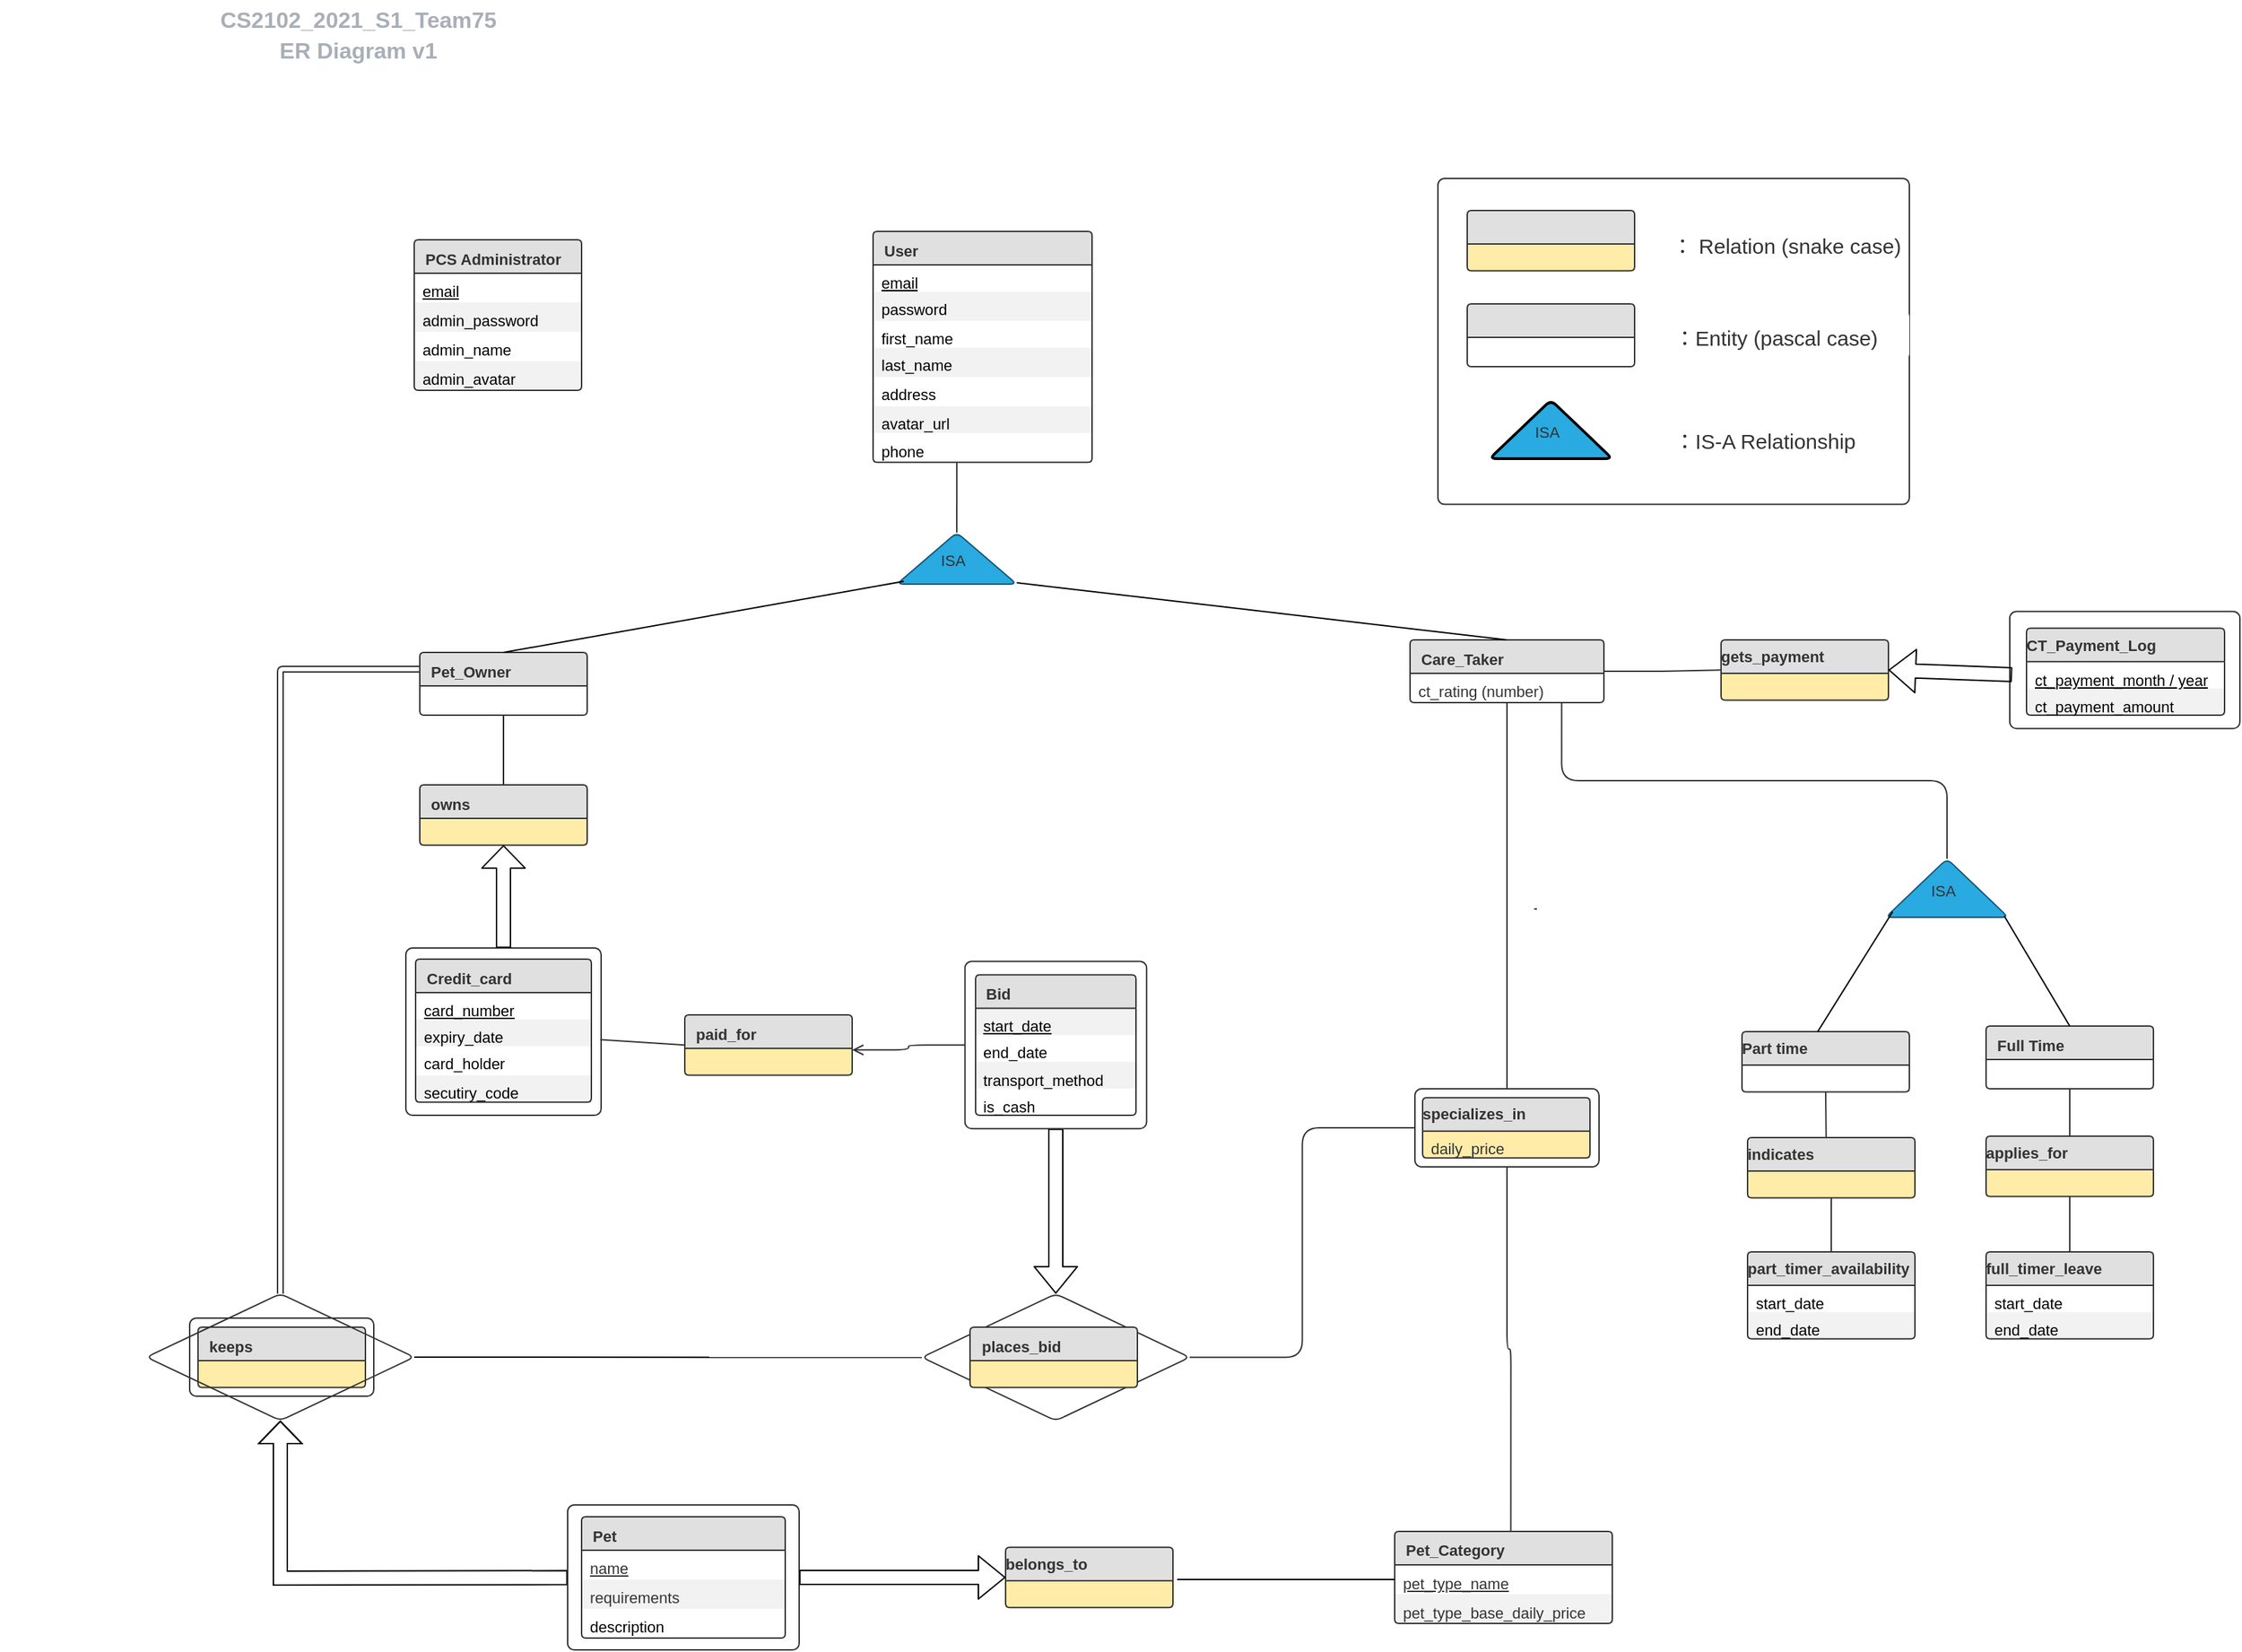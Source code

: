 <mxfile version="13.8.8" type="github">
  <diagram id="R2lEEEUBdFMjLlhIrx00" name="Page-1">
    <mxGraphModel dx="1185" dy="635" grid="1" gridSize="10" guides="1" tooltips="1" connect="1" arrows="1" fold="1" page="1" pageScale="1" pageWidth="850" pageHeight="1100" math="0" shadow="0" extFonts="Permanent Marker^https://fonts.googleapis.com/css?family=Permanent+Marker">
      <root>
        <mxCell id="0" />
        <mxCell id="1" parent="0" />
        <UserObject label="： Relation (snake case)" lucidchartObjectId="J92w3vOhZNqa" id="pLCtcRJWkeLQ_BAob0Jh-1">
          <mxCell style="html=1;whiteSpace=wrap;strokeColor=none;fontSize=15;fontColor=#333333;spacing=0;fillColor=#ffffff;" parent="1" vertex="1" zOrder="0">
            <mxGeometry x="1330" y="280" width="180" height="36" as="geometry" />
          </mxCell>
        </UserObject>
        <UserObject label="" lucidchartObjectId=".fisC.M4q9FI" id="pLCtcRJWkeLQ_BAob0Jh-2">
          <mxCell style="html=1;jettySize=18;overflow=width;strokeColor=#333333;strokeOpacity=100;rounded=1;arcSize=16;edgeStyle=orthogonalEdgeStyle;startArrow=none;;endArrow=none;;exitX=0.5;exitY=0;entryX=-0.003;entryY=0.266;entryPerimeter=1;shape=link;exitDx=0;exitDy=0;" parent="1" source="pLCtcRJWkeLQ_BAob0Jh-100" target="pLCtcRJWkeLQ_BAob0Jh-5" edge="1">
            <mxGeometry width="100" height="100" relative="1" as="geometry" />
          </mxCell>
        </UserObject>
        <mxCell id="pLCtcRJWkeLQ_BAob0Jh-3" value="Care_Taker" style="html=1;whiteSpace=wrap;swimlane;childLayout=stackLayout;horizontal=1;horizontalStack=0;resizeParent=1;resizeParentMax=0;resizeLast=0;collapsible=1;marginBottom=0;swimlaneFillColor=#ffffff;startSize=24;fontSize=11;fontColor=#333333;align=left;spacingLeft=6.72;spacingRight=11.2;spacingTop=3.2;spacing=2;strokeColor=#333333;strokeOpacity=100;fillOpacity=100;rounded=1;absoluteArcSize=1;arcSize=6;fillColor=#ffffff;fillColor=#e0e0e0;" parent="1" vertex="1" zOrder="522.334">
          <mxGeometry x="1150" y="581" width="139" height="45" as="geometry" />
        </mxCell>
        <mxCell id="pLCtcRJWkeLQ_BAob0Jh-4" value="ct_rating (number)" style="part=1;resizeHeight=0;strokeColor=none;align=left;verticalAlign=top;spacingLeft=4;spacingRight=4;overflow=hidden;rotatable=0;points=[[0,0.5],[1,0.5]];portConstraint=eastwest;html=1;swimlaneFillColor=#ffffff;fontSize=11;fontColor=#333333;fillColor=none;strokeOpacity=100;fillOpacity=100;" parent="pLCtcRJWkeLQ_BAob0Jh-3" vertex="1">
          <mxGeometry y="24" width="139" height="21" as="geometry" />
        </mxCell>
        <mxCell id="qUHvd3HAfiUAHluRIVGr-16" style="edgeStyle=none;rounded=0;orthogonalLoop=1;jettySize=auto;html=1;entryX=0.5;entryY=0;entryDx=0;entryDy=0;horizontal=1;endArrow=none;endFill=0;" edge="1" parent="1" source="pLCtcRJWkeLQ_BAob0Jh-5" target="pLCtcRJWkeLQ_BAob0Jh-83">
          <mxGeometry relative="1" as="geometry" />
        </mxCell>
        <mxCell id="pLCtcRJWkeLQ_BAob0Jh-5" value="Pet_Owner" style="html=1;whiteSpace=wrap;swimlane;childLayout=stackLayout;horizontal=1;horizontalStack=0;resizeParent=1;resizeParentMax=0;resizeLast=0;collapsible=1;marginBottom=0;swimlaneFillColor=#ffffff;startSize=24;fontSize=11;fontColor=#333333;align=left;spacingLeft=6.72;spacingRight=11.2;spacingTop=3.2;spacing=2;strokeColor=#333333;strokeOpacity=100;fillOpacity=100;rounded=1;absoluteArcSize=1;arcSize=6;fillColor=#ffffff;fillColor=#e0e0e0;" parent="1" vertex="1" zOrder="523.853">
          <mxGeometry x="440" y="590.0" width="120" height="45" as="geometry" />
        </mxCell>
        <mxCell id="pLCtcRJWkeLQ_BAob0Jh-6" value="" style="part=1;resizeHeight=0;strokeColor=none;align=left;verticalAlign=top;spacingLeft=4;spacingRight=4;overflow=hidden;rotatable=0;points=[[0,0.5],[1,0.5]];portConstraint=eastwest;html=1;swimlaneFillColor=#ffffff;fontSize=11;fillColor=none;strokeOpacity=100;fillOpacity=100;" parent="pLCtcRJWkeLQ_BAob0Jh-5" vertex="1">
          <mxGeometry y="24" width="120" height="21" as="geometry" />
        </mxCell>
        <mxCell id="pLCtcRJWkeLQ_BAob0Jh-7" value="Full Time" style="html=1;whiteSpace=wrap;swimlane;childLayout=stackLayout;horizontal=1;horizontalStack=0;resizeParent=1;resizeParentMax=0;resizeLast=0;collapsible=1;marginBottom=0;swimlaneFillColor=#ffffff;startSize=24;fontSize=11;fontColor=#333333;align=left;spacingLeft=6.72;spacingRight=11.2;spacingTop=3.2;spacing=2;strokeColor=#333333;strokeOpacity=100;fillOpacity=100;rounded=1;absoluteArcSize=1;arcSize=6;fillColor=#ffffff;fillColor=#e0e0e0;" parent="1" vertex="1" zOrder="525.557">
          <mxGeometry x="1563" y="858" width="120" height="45" as="geometry" />
        </mxCell>
        <mxCell id="pLCtcRJWkeLQ_BAob0Jh-8" value="" style="part=1;resizeHeight=0;strokeColor=none;align=left;verticalAlign=top;spacingLeft=4;spacingRight=4;overflow=hidden;rotatable=0;points=[[0,0.5],[1,0.5]];portConstraint=eastwest;html=1;swimlaneFillColor=#ffffff;fontSize=11;fillColor=none;strokeOpacity=100;fillOpacity=100;" parent="pLCtcRJWkeLQ_BAob0Jh-7" vertex="1">
          <mxGeometry y="24" width="120" height="21" as="geometry" />
        </mxCell>
        <mxCell id="pLCtcRJWkeLQ_BAob0Jh-9" value="Part time" style="html=1;whiteSpace=wrap;swimlane;childLayout=stackLayout;horizontal=1;horizontalStack=0;resizeParent=1;resizeParentMax=0;resizeLast=0;collapsible=1;marginBottom=0;swimlaneFillColor=#ffffff;startSize=24;fontSize=11;fontColor=#333333;align=left;spacing=0;strokeColor=#333333;strokeOpacity=100;fillOpacity=100;rounded=1;absoluteArcSize=1;arcSize=6;fillColor=#ffffff;fillColor=#e0e0e0;" parent="1" vertex="1" zOrder="654.764">
          <mxGeometry x="1388" y="862" width="120" height="43.2" as="geometry" />
        </mxCell>
        <mxCell id="pLCtcRJWkeLQ_BAob0Jh-10" value="" style="part=1;resizeHeight=0;strokeColor=none;align=left;verticalAlign=top;spacingLeft=4;spacingRight=4;overflow=hidden;rotatable=0;points=[[0,0.5],[1,0.5]];portConstraint=eastwest;html=1;swimlaneFillColor=#ffffff;fontSize=11;fillColor=none;strokeOpacity=100;fillOpacity=100;" parent="pLCtcRJWkeLQ_BAob0Jh-9" vertex="1">
          <mxGeometry y="24" width="120" height="19.2" as="geometry" />
        </mxCell>
        <mxCell id="pLCtcRJWkeLQ_BAob0Jh-11" value="User" style="html=1;whiteSpace=wrap;swimlane;childLayout=stackLayout;horizontal=1;horizontalStack=0;resizeParent=1;resizeParentMax=0;resizeLast=0;collapsible=1;marginBottom=0;swimlaneFillColor=#ffffff;startSize=24;fontSize=11;fontColor=#333333;align=left;spacingLeft=6.72;spacingRight=11.2;spacingTop=3.2;spacing=2;strokeColor=#333333;strokeOpacity=100;fillOpacity=100;rounded=1;absoluteArcSize=1;arcSize=6;fillColor=#ffffff;fillColor=#e0e0e0;" parent="1" vertex="1" zOrder="655.764">
          <mxGeometry x="765" y="288" width="157" height="165.6" as="geometry" />
        </mxCell>
        <mxCell id="pLCtcRJWkeLQ_BAob0Jh-12" value="&lt;span style=&quot;text-align: center;&quot;&gt;  &lt;/span&gt;&lt;span style=&quot;text-decoration: underline;text-align: center;&quot;&gt;email&lt;/span&gt;" style="part=1;resizeHeight=0;strokeColor=none;align=left;verticalAlign=top;spacingLeft=4;spacingRight=4;overflow=hidden;rotatable=0;points=[[0,0.5],[1,0.5]];portConstraint=eastwest;html=1;swimlaneFillColor=#ffffff;fontSize=11;fontStyle=4;fillColor=none;strokeOpacity=100;fillOpacity=100;" parent="pLCtcRJWkeLQ_BAob0Jh-11" vertex="1">
          <mxGeometry y="24" width="157" height="19.2" as="geometry" />
        </mxCell>
        <mxCell id="pLCtcRJWkeLQ_BAob0Jh-13" value="password" style="part=1;resizeHeight=0;strokeColor=none;align=left;verticalAlign=top;spacingLeft=4;spacingRight=4;overflow=hidden;rotatable=0;points=[[0,0.5],[1,0.5]];portConstraint=eastwest;html=1;swimlaneFillColor=#ffffff;fontSize=11;fontColor=#000000;fillColor=#000000;opacity=5;" parent="pLCtcRJWkeLQ_BAob0Jh-11" vertex="1">
          <mxGeometry y="43.2" width="157" height="21" as="geometry" />
        </mxCell>
        <mxCell id="pLCtcRJWkeLQ_BAob0Jh-14" value="  first_name" style="part=1;resizeHeight=0;strokeColor=none;align=left;verticalAlign=top;spacingLeft=4;spacingRight=4;overflow=hidden;rotatable=0;points=[[0,0.5],[1,0.5]];portConstraint=eastwest;html=1;swimlaneFillColor=#ffffff;fontSize=11;fillColor=none;strokeOpacity=100;fillOpacity=100;" parent="pLCtcRJWkeLQ_BAob0Jh-11" vertex="1">
          <mxGeometry y="64.2" width="157" height="19.2" as="geometry" />
        </mxCell>
        <mxCell id="pLCtcRJWkeLQ_BAob0Jh-15" value="last_name" style="part=1;resizeHeight=0;strokeColor=none;align=left;verticalAlign=top;spacingLeft=4;spacingRight=4;overflow=hidden;rotatable=0;points=[[0,0.5],[1,0.5]];portConstraint=eastwest;html=1;swimlaneFillColor=#ffffff;fontSize=11;fontColor=#000000;fillColor=#000000;opacity=5;" parent="pLCtcRJWkeLQ_BAob0Jh-11" vertex="1">
          <mxGeometry y="83.4" width="157" height="21" as="geometry" />
        </mxCell>
        <mxCell id="pLCtcRJWkeLQ_BAob0Jh-16" value="address" style="part=1;resizeHeight=0;strokeColor=none;align=left;verticalAlign=top;spacingLeft=4;spacingRight=4;overflow=hidden;rotatable=0;points=[[0,0.5],[1,0.5]];portConstraint=eastwest;html=1;swimlaneFillColor=#ffffff;fontSize=11;fontColor=#000000;fillColor=none;strokeOpacity=100;fillOpacity=100;" parent="pLCtcRJWkeLQ_BAob0Jh-11" vertex="1">
          <mxGeometry y="104.4" width="157" height="21" as="geometry" />
        </mxCell>
        <mxCell id="pLCtcRJWkeLQ_BAob0Jh-17" value="  avatar_url" style="part=1;resizeHeight=0;strokeColor=none;align=left;verticalAlign=top;spacingLeft=4;spacingRight=4;overflow=hidden;rotatable=0;points=[[0,0.5],[1,0.5]];portConstraint=eastwest;html=1;swimlaneFillColor=#ffffff;fontSize=11;fillColor=#000000;opacity=5;" parent="pLCtcRJWkeLQ_BAob0Jh-11" vertex="1">
          <mxGeometry y="125.4" width="157" height="19.2" as="geometry" />
        </mxCell>
        <mxCell id="pLCtcRJWkeLQ_BAob0Jh-18" value="phone" style="part=1;resizeHeight=0;strokeColor=none;align=left;verticalAlign=top;spacingLeft=4;spacingRight=4;overflow=hidden;rotatable=0;points=[[0,0.5],[1,0.5]];portConstraint=eastwest;html=1;swimlaneFillColor=#ffffff;fontSize=11;fontColor=#000000;fillColor=none;strokeOpacity=100;fillOpacity=100;" parent="pLCtcRJWkeLQ_BAob0Jh-11" vertex="1">
          <mxGeometry y="144.6" width="157" height="21" as="geometry" />
        </mxCell>
        <mxCell id="pLCtcRJWkeLQ_BAob0Jh-19" value="" style="group;dropTarget=0;" parent="1" vertex="1">
          <mxGeometry x="140" y="123" width="512" height="46" as="geometry" />
        </mxCell>
        <UserObject label="&lt;div style=&quot;font-size:16px;color:#a9afb8;font-weight: bold;text-align: center;margin-left: 6px;margin-right: 6px;margin-top: 2px;&quot;&gt;CS2102_2021_S1_Team75&#xa;&lt;/div&gt;&lt;div style=&quot;font-size:16px;color:#a9afb8;font-weight: bold;text-align: center;margin-left: 6px;margin-right: 6px;margin-top: 2px;&quot;&gt;ER Diagram v1&lt;/div&gt;" lucidchartObjectId="7P10iKuZFoYz" id="pLCtcRJWkeLQ_BAob0Jh-20">
          <mxCell style="html=1;whiteSpace=wrap;;overflow=width;spacing=2;strokeOpacity=0;fillOpacity=0;rounded=1;absoluteArcSize=1;arcSize=9.6;fillColor=#ffffff;" parent="pLCtcRJWkeLQ_BAob0Jh-19" vertex="1" zOrder="689.896">
            <mxGeometry width="512" height="46" as="geometry" />
          </mxCell>
        </UserObject>
        <mxCell id="pLCtcRJWkeLQ_BAob0Jh-21" value="Pet" style="html=1;whiteSpace=wrap;swimlane;childLayout=stackLayout;horizontal=1;horizontalStack=0;resizeParent=1;resizeParentMax=0;resizeLast=0;collapsible=1;marginBottom=0;swimlaneFillColor=#ffffff;startSize=24;fontSize=11;fontColor=#333333;align=left;spacingLeft=6.72;spacingRight=11.2;spacingTop=3.2;spacing=2;strokeColor=#333333;strokeOpacity=100;fillOpacity=100;rounded=1;absoluteArcSize=1;arcSize=6;fillColor=#ffffff;fillColor=#e0e0e0;" parent="1" vertex="1" zOrder="719">
          <mxGeometry x="556" y="1210" width="146" height="87" as="geometry" />
        </mxCell>
        <mxCell id="pLCtcRJWkeLQ_BAob0Jh-22" value="name" style="part=1;resizeHeight=0;strokeColor=none;align=left;verticalAlign=top;spacingLeft=4;spacingRight=4;overflow=hidden;rotatable=0;points=[[0,0.5],[1,0.5]];portConstraint=eastwest;html=1;swimlaneFillColor=#ffffff;fontSize=11;fontColor=#333333;fontStyle=4;fillColor=none;strokeOpacity=100;fillOpacity=100;" parent="pLCtcRJWkeLQ_BAob0Jh-21" vertex="1">
          <mxGeometry y="24" width="146" height="21" as="geometry" />
        </mxCell>
        <mxCell id="pLCtcRJWkeLQ_BAob0Jh-23" value="requirements" style="part=1;resizeHeight=0;strokeColor=none;align=left;verticalAlign=top;spacingLeft=4;spacingRight=4;overflow=hidden;rotatable=0;points=[[0,0.5],[1,0.5]];portConstraint=eastwest;html=1;swimlaneFillColor=#ffffff;fontSize=11;fontColor=#333333;fillColor=#000000;opacity=5;" parent="pLCtcRJWkeLQ_BAob0Jh-21" vertex="1">
          <mxGeometry y="45" width="146" height="21" as="geometry" />
        </mxCell>
        <mxCell id="pLCtcRJWkeLQ_BAob0Jh-24" value="description" style="part=1;resizeHeight=0;strokeColor=none;align=left;verticalAlign=top;spacingLeft=4;spacingRight=4;overflow=hidden;rotatable=0;points=[[0,0.5],[1,0.5]];portConstraint=eastwest;html=1;swimlaneFillColor=#ffffff;fontSize=11;fontColor=#000000;fillColor=none;strokeOpacity=100;fillOpacity=100;" parent="pLCtcRJWkeLQ_BAob0Jh-21" vertex="1">
          <mxGeometry y="66" width="146" height="21" as="geometry" />
        </mxCell>
        <mxCell id="pLCtcRJWkeLQ_BAob0Jh-26" value="Pet_Category" style="html=1;whiteSpace=wrap;swimlane;childLayout=stackLayout;horizontal=1;horizontalStack=0;resizeParent=1;resizeParentMax=0;resizeLast=0;collapsible=1;marginBottom=0;swimlaneFillColor=#ffffff;startSize=24;fontSize=11;fontColor=#333333;align=left;spacingLeft=6.72;spacingRight=11.2;spacingTop=3.2;spacing=2;strokeColor=#333333;strokeOpacity=100;fillOpacity=100;rounded=1;absoluteArcSize=1;arcSize=6;fillColor=#ffffff;fillColor=#e0e0e0;" parent="1" vertex="1" zOrder="1049.189">
          <mxGeometry x="1139" y="1220.5" width="156" height="66" as="geometry" />
        </mxCell>
        <mxCell id="pLCtcRJWkeLQ_BAob0Jh-27" value="pet_type_name" style="part=1;resizeHeight=0;strokeColor=none;align=left;verticalAlign=top;spacingLeft=4;spacingRight=4;overflow=hidden;rotatable=0;points=[[0,0.5],[1,0.5]];portConstraint=eastwest;html=1;swimlaneFillColor=#ffffff;fontSize=11;fontColor=#333333;fontStyle=4;fillColor=none;strokeOpacity=100;fillOpacity=100;" parent="pLCtcRJWkeLQ_BAob0Jh-26" vertex="1">
          <mxGeometry y="24" width="156" height="21" as="geometry" />
        </mxCell>
        <mxCell id="pLCtcRJWkeLQ_BAob0Jh-28" value="pet_type_base_daily_price" style="part=1;resizeHeight=0;strokeColor=none;align=left;verticalAlign=top;spacingLeft=4;spacingRight=4;overflow=hidden;rotatable=0;points=[[0,0.5],[1,0.5]];portConstraint=eastwest;html=1;swimlaneFillColor=#ffffff;fontSize=11;fontColor=#333333;fillColor=#000000;opacity=5;" parent="pLCtcRJWkeLQ_BAob0Jh-26" vertex="1">
          <mxGeometry y="45" width="156" height="21" as="geometry" />
        </mxCell>
        <mxCell id="pLCtcRJWkeLQ_BAob0Jh-29" value="PCS Administrator" style="html=1;whiteSpace=wrap;swimlane;childLayout=stackLayout;horizontal=1;horizontalStack=0;resizeParent=1;resizeParentMax=0;resizeLast=0;collapsible=1;marginBottom=0;swimlaneFillColor=#ffffff;startSize=24;fontSize=11;fontColor=#333333;align=left;spacingLeft=6.72;spacingRight=11.2;spacingTop=3.2;spacing=2;strokeColor=#333333;strokeOpacity=100;fillOpacity=100;rounded=1;absoluteArcSize=1;arcSize=6;fillColor=#ffffff;fillColor=#e0e0e0;" parent="1" vertex="1" zOrder="1054.189">
          <mxGeometry x="436" y="294" width="120" height="108" as="geometry" />
        </mxCell>
        <mxCell id="pLCtcRJWkeLQ_BAob0Jh-30" value="email" style="part=1;resizeHeight=0;strokeColor=none;align=left;verticalAlign=top;spacingLeft=4;spacingRight=4;overflow=hidden;rotatable=0;points=[[0,0.5],[1,0.5]];portConstraint=eastwest;html=1;swimlaneFillColor=#ffffff;fontSize=11;fontColor=#000000;fontStyle=4;fillColor=none;strokeOpacity=100;fillOpacity=100;" parent="pLCtcRJWkeLQ_BAob0Jh-29" vertex="1">
          <mxGeometry y="24" width="120" height="21" as="geometry" />
        </mxCell>
        <mxCell id="pLCtcRJWkeLQ_BAob0Jh-31" value="admin_password" style="part=1;resizeHeight=0;strokeColor=none;align=left;verticalAlign=top;spacingLeft=4;spacingRight=4;overflow=hidden;rotatable=0;points=[[0,0.5],[1,0.5]];portConstraint=eastwest;html=1;swimlaneFillColor=#ffffff;fontSize=11;fontColor=#000000;fillColor=#000000;opacity=5;" parent="pLCtcRJWkeLQ_BAob0Jh-29" vertex="1">
          <mxGeometry y="45" width="120" height="21" as="geometry" />
        </mxCell>
        <mxCell id="pLCtcRJWkeLQ_BAob0Jh-32" value="admin_name" style="part=1;resizeHeight=0;strokeColor=none;align=left;verticalAlign=top;spacingLeft=4;spacingRight=4;overflow=hidden;rotatable=0;points=[[0,0.5],[1,0.5]];portConstraint=eastwest;html=1;swimlaneFillColor=#ffffff;fontSize=11;fontColor=#000000;fillColor=none;strokeOpacity=100;fillOpacity=100;" parent="pLCtcRJWkeLQ_BAob0Jh-29" vertex="1">
          <mxGeometry y="66" width="120" height="21" as="geometry" />
        </mxCell>
        <mxCell id="pLCtcRJWkeLQ_BAob0Jh-33" value="admin_avatar" style="part=1;resizeHeight=0;strokeColor=none;align=left;verticalAlign=top;spacingLeft=4;spacingRight=4;overflow=hidden;rotatable=0;points=[[0,0.5],[1,0.5]];portConstraint=eastwest;html=1;swimlaneFillColor=#ffffff;fontSize=11;fontColor=#000000;fillColor=#000000;opacity=5;" parent="pLCtcRJWkeLQ_BAob0Jh-29" vertex="1">
          <mxGeometry y="87" width="120" height="21" as="geometry" />
        </mxCell>
        <UserObject label="" lucidchartObjectId="eF0wk0n9QOhP" id="pLCtcRJWkeLQ_BAob0Jh-34">
          <mxCell style="html=1;jettySize=18;overflow=width;rounded=0;startArrow=none;;endArrow=none;;exitX=0.5;exitY=1.007;exitPerimeter=1;" parent="1" source="pLCtcRJWkeLQ_BAob0Jh-58" edge="1">
            <mxGeometry width="100" height="100" relative="1" as="geometry">
              <Array as="points" />
              <mxPoint x="340" y="1095" as="targetPoint" />
            </mxGeometry>
          </mxCell>
        </UserObject>
        <UserObject label="" lucidchartObjectId="Ok1wGXs0Cxxs" id="pLCtcRJWkeLQ_BAob0Jh-40">
          <mxCell style="html=1;jettySize=18;overflow=width;strokeColor=#333333;strokeOpacity=100;rounded=1;arcSize=24;startArrow=none;;endArrow=none;;exitX=0.5;exitY=1.007;exitPerimeter=1;entryX=0.5;entryY=0;entryDx=0;entryDy=0;" parent="1" source="pLCtcRJWkeLQ_BAob0Jh-3" target="pLCtcRJWkeLQ_BAob0Jh-99" edge="1">
            <mxGeometry width="100" height="100" relative="1" as="geometry">
              <mxPoint x="1220" y="930" as="targetPoint" />
            </mxGeometry>
          </mxCell>
        </UserObject>
        <UserObject label="" lucidchartObjectId="3k1wYldF0scP" id="pLCtcRJWkeLQ_BAob0Jh-41">
          <mxCell style="html=1;jettySize=18;overflow=width;strokeColor=#333333;strokeOpacity=100;rounded=1;arcSize=24;edgeStyle=orthogonalEdgeStyle;startArrow=none;;endArrow=none;;exitX=0.5;exitY=1;entryX=0.534;entryY=-0.005;entryPerimeter=1;exitDx=0;exitDy=0;" parent="1" source="pLCtcRJWkeLQ_BAob0Jh-99" target="pLCtcRJWkeLQ_BAob0Jh-26" edge="1">
            <mxGeometry width="100" height="100" relative="1" as="geometry">
              <Array as="points" />
            </mxGeometry>
          </mxCell>
        </UserObject>
        <UserObject label="ISA" lucidchartObjectId="Zm1wp87TRQOu" id="pLCtcRJWkeLQ_BAob0Jh-42">
          <mxCell style="html=1;whiteSpace=wrap;shape=triangle;direction=north;fontSize=11;fontColor=#333333;align=center;spacingLeft=6.72;spacingRight=11.2;spacingTop=3.2;spacing=3;strokeColor=#155571;fillOpacity=100;rounded=1;absoluteArcSize=1;arcSize=9.6;fillColor=#29aae1;" parent="1" vertex="1" zOrder="1092.189">
            <mxGeometry x="782" y="504" width="86" height="37" as="geometry" />
          </mxCell>
        </UserObject>
        <UserObject label="" lucidchartObjectId="Zm1wcgM~XhMM" id="pLCtcRJWkeLQ_BAob0Jh-43">
          <mxCell style="html=1;jettySize=18;overflow=width;rounded=0;startArrow=none;;endArrow=none;;exitX=0.054;exitY=0.058;exitPerimeter=0;entryX=0.5;entryY=-0.007;entryPerimeter=1;exitDx=0;exitDy=0;" parent="1" source="pLCtcRJWkeLQ_BAob0Jh-42" target="pLCtcRJWkeLQ_BAob0Jh-5" edge="1">
            <mxGeometry width="100" height="100" relative="1" as="geometry">
              <Array as="points" />
            </mxGeometry>
          </mxCell>
        </UserObject>
        <UserObject label="" lucidchartObjectId="Zm1w4iTG2UIC" id="pLCtcRJWkeLQ_BAob0Jh-44">
          <mxCell style="html=1;jettySize=18;overflow=width;rounded=0;startArrow=none;;endArrow=none;;entryX=0.5;entryY=-0.007;entryPerimeter=1;" parent="1" target="pLCtcRJWkeLQ_BAob0Jh-3" edge="1">
            <mxGeometry width="100" height="100" relative="1" as="geometry">
              <Array as="points" />
              <mxPoint x="868" y="540" as="sourcePoint" />
            </mxGeometry>
          </mxCell>
        </UserObject>
        <UserObject label="" lucidchartObjectId="Zm1wftv0lwO5" id="pLCtcRJWkeLQ_BAob0Jh-45">
          <mxCell style="html=1;jettySize=18;overflow=width;strokeColor=#333333;strokeOpacity=100;rounded=1;arcSize=24;edgeStyle=orthogonalEdgeStyle;startArrow=none;;endArrow=none;;exitX=0.382;exitY=1.002;exitPerimeter=1;entryX=1;entryY=0.5;entryDx=0;entryDy=0;" parent="1" source="pLCtcRJWkeLQ_BAob0Jh-11" target="pLCtcRJWkeLQ_BAob0Jh-42" edge="1">
            <mxGeometry width="100" height="100" relative="1" as="geometry">
              <Array as="points" />
              <mxPoint x="825" y="490" as="targetPoint" />
            </mxGeometry>
          </mxCell>
        </UserObject>
        <UserObject label="" lucidchartObjectId="lN1w8nqqmAUg" id="pLCtcRJWkeLQ_BAob0Jh-47">
          <mxCell style="html=1;jettySize=18;overflow=width;rounded=0;startArrow=none;;endArrow=none;;exitX=1.025;exitY=-0.047;exitPerimeter=0;entryX=0;entryY=0.5;exitDx=0;exitDy=0;entryDx=0;entryDy=0;" parent="1" source="pLCtcRJWkeLQ_BAob0Jh-56" target="pLCtcRJWkeLQ_BAob0Jh-27" edge="1">
            <mxGeometry width="100" height="100" relative="1" as="geometry">
              <Array as="points" />
            </mxGeometry>
          </mxCell>
        </UserObject>
        <mxCell id="pLCtcRJWkeLQ_BAob0Jh-48" value="specializes_in" style="html=1;whiteSpace=wrap;swimlane;childLayout=stackLayout;horizontal=1;horizontalStack=0;resizeParent=1;resizeParentMax=0;resizeLast=0;collapsible=1;marginBottom=0;swimlaneFillColor=#ffeca9;startSize=24;fontSize=11;fontColor=#333333;align=left;spacing=0;strokeColor=#333333;strokeOpacity=100;fillOpacity=100;rounded=1;absoluteArcSize=1;arcSize=6;fillColor=#ffeca9;fillColor=#e0e0e0;" parent="1" vertex="1" zOrder="1123.189">
          <mxGeometry x="1159" y="909.4" width="120" height="43.2" as="geometry" />
        </mxCell>
        <mxCell id="pLCtcRJWkeLQ_BAob0Jh-49" value="daily_price" style="part=1;resizeHeight=0;strokeColor=none;align=left;verticalAlign=top;spacingLeft=4;spacingRight=4;overflow=hidden;rotatable=0;points=[[0,0.5],[1,0.5]];portConstraint=eastwest;html=1;swimlaneFillColor=#ffeca9;fontSize=11;fontColor=#333333;fillColor=none;strokeOpacity=100;fillOpacity=100;" parent="pLCtcRJWkeLQ_BAob0Jh-48" vertex="1">
          <mxGeometry y="24" width="120" height="19.2" as="geometry" />
        </mxCell>
        <mxCell id="pLCtcRJWkeLQ_BAob0Jh-50" value="Credit_card" style="html=1;whiteSpace=wrap;swimlane;childLayout=stackLayout;horizontal=1;horizontalStack=0;resizeParent=1;resizeParentMax=0;resizeLast=0;collapsible=1;marginBottom=0;swimlaneFillColor=#ffffff;startSize=24;fontSize=11;fontColor=#333333;align=left;spacingLeft=6.72;spacingRight=11.2;spacingTop=3.2;spacing=2;strokeColor=#333333;strokeOpacity=100;fillOpacity=100;rounded=1;absoluteArcSize=1;arcSize=6;fillColor=#ffffff;fillColor=#e0e0e0;" parent="1" vertex="1" zOrder="1129.189">
          <mxGeometry x="437" y="810" width="126" height="102.6" as="geometry" />
        </mxCell>
        <mxCell id="pLCtcRJWkeLQ_BAob0Jh-51" value="&lt;span style=&quot;text-align: center;&quot;&gt;  &lt;/span&gt;&lt;span style=&quot;text-decoration: underline;text-align: center;&quot;&gt;card_number&lt;/span&gt;" style="part=1;resizeHeight=0;strokeColor=none;align=left;verticalAlign=top;spacingLeft=4;spacingRight=4;overflow=hidden;rotatable=0;points=[[0,0.5],[1,0.5]];portConstraint=eastwest;html=1;swimlaneFillColor=#ffffff;fontSize=11;fontStyle=4;fillColor=none;strokeOpacity=100;fillOpacity=100;" parent="pLCtcRJWkeLQ_BAob0Jh-50" vertex="1">
          <mxGeometry y="24" width="126" height="19.2" as="geometry" />
        </mxCell>
        <mxCell id="pLCtcRJWkeLQ_BAob0Jh-52" value="  expiry_date" style="part=1;resizeHeight=0;strokeColor=none;align=left;verticalAlign=top;spacingLeft=4;spacingRight=4;overflow=hidden;rotatable=0;points=[[0,0.5],[1,0.5]];portConstraint=eastwest;html=1;swimlaneFillColor=#ffffff;fontSize=11;fillColor=#000000;opacity=5;" parent="pLCtcRJWkeLQ_BAob0Jh-50" vertex="1">
          <mxGeometry y="43.2" width="126" height="19.2" as="geometry" />
        </mxCell>
        <mxCell id="pLCtcRJWkeLQ_BAob0Jh-53" value="card_holder" style="part=1;resizeHeight=0;strokeColor=none;align=left;verticalAlign=top;spacingLeft=4;spacingRight=4;overflow=hidden;rotatable=0;points=[[0,0.5],[1,0.5]];portConstraint=eastwest;html=1;swimlaneFillColor=#ffffff;fontSize=11;fontColor=#000000;fillColor=none;strokeOpacity=100;fillOpacity=100;" parent="pLCtcRJWkeLQ_BAob0Jh-50" vertex="1">
          <mxGeometry y="62.4" width="126" height="21" as="geometry" />
        </mxCell>
        <mxCell id="pLCtcRJWkeLQ_BAob0Jh-54" value="   secutiry_code" style="part=1;resizeHeight=0;strokeColor=none;align=left;verticalAlign=top;spacingLeft=4;spacingRight=4;overflow=hidden;rotatable=0;points=[[0,0.5],[1,0.5]];portConstraint=eastwest;html=1;swimlaneFillColor=#ffffff;fontSize=11;fillColor=#000000;opacity=5;" parent="pLCtcRJWkeLQ_BAob0Jh-50" vertex="1">
          <mxGeometry y="83.4" width="126" height="19.2" as="geometry" />
        </mxCell>
        <mxCell id="pLCtcRJWkeLQ_BAob0Jh-55" value="belongs_to" style="html=1;whiteSpace=wrap;swimlane;childLayout=stackLayout;horizontal=1;horizontalStack=0;resizeParent=1;resizeParentMax=0;resizeLast=0;collapsible=1;marginBottom=0;swimlaneFillColor=#ffeca9;startSize=24;fontSize=11;fontColor=#333333;align=left;spacing=0;strokeColor=#333333;strokeOpacity=100;fillOpacity=100;rounded=1;absoluteArcSize=1;arcSize=6;fillColor=#ffeca9;fillColor=#e0e0e0;" parent="1" vertex="1" zOrder="1132.189">
          <mxGeometry x="860" y="1231.9" width="120" height="43.2" as="geometry" />
        </mxCell>
        <mxCell id="pLCtcRJWkeLQ_BAob0Jh-56" value="" style="part=1;resizeHeight=0;strokeColor=none;align=left;verticalAlign=top;spacingLeft=4;spacingRight=4;overflow=hidden;rotatable=0;points=[[0,0.5],[1,0.5]];portConstraint=eastwest;html=1;swimlaneFillColor=#ffeca9;fontSize=11;fillColor=none;strokeOpacity=100;fillOpacity=100;" parent="pLCtcRJWkeLQ_BAob0Jh-55" vertex="1">
          <mxGeometry y="24" width="120" height="19.2" as="geometry" />
        </mxCell>
        <UserObject label="" lucidchartObjectId="B01wCE1-mpaB" id="pLCtcRJWkeLQ_BAob0Jh-57">
          <mxCell style="html=1;jettySize=18;overflow=width;strokeColor=#333333;strokeOpacity=100;rounded=0;startArrow=none;;endArrow=none;;" parent="1" edge="1">
            <mxGeometry width="100" height="100" relative="1" as="geometry">
              <Array as="points" />
              <mxPoint x="1241" y="774" as="sourcePoint" />
              <mxPoint x="1239" y="774" as="targetPoint" />
            </mxGeometry>
          </mxCell>
        </UserObject>
        <mxCell id="pLCtcRJWkeLQ_BAob0Jh-58" value="keeps" style="html=1;whiteSpace=wrap;swimlane;childLayout=stackLayout;horizontal=1;horizontalStack=0;resizeParent=1;resizeParentMax=0;resizeLast=0;collapsible=1;marginBottom=0;swimlaneFillColor=#ffeca9;startSize=24;fontSize=11;fontColor=#333333;align=left;spacingLeft=6.72;spacingRight=11.2;spacingTop=3.2;spacing=2;strokeColor=#333333;strokeOpacity=100;fillOpacity=100;rounded=1;absoluteArcSize=1;arcSize=6;fillColor=#ffeca9;fillColor=#e0e0e0;" parent="1" vertex="1" zOrder="1142.189">
          <mxGeometry x="281" y="1074" width="120" height="43.2" as="geometry" />
        </mxCell>
        <mxCell id="pLCtcRJWkeLQ_BAob0Jh-59" value="" style="part=1;resizeHeight=0;strokeColor=none;align=left;verticalAlign=top;spacingLeft=4;spacingRight=4;overflow=hidden;rotatable=0;points=[[0,0.5],[1,0.5]];portConstraint=eastwest;html=1;swimlaneFillColor=#ffeca9;fontSize=11;fillColor=none;strokeOpacity=100;fillOpacity=100;" parent="pLCtcRJWkeLQ_BAob0Jh-58" vertex="1">
          <mxGeometry y="24" width="120" height="19.2" as="geometry" />
        </mxCell>
        <mxCell id="pLCtcRJWkeLQ_BAob0Jh-62" value="paid_for" style="html=1;whiteSpace=wrap;swimlane;childLayout=stackLayout;horizontal=1;horizontalStack=0;resizeParent=1;resizeParentMax=0;resizeLast=0;collapsible=1;marginBottom=0;swimlaneFillColor=#ffeca9;startSize=24;fontSize=11;fontColor=#333333;align=left;spacingLeft=6.72;spacingRight=11.2;spacingTop=3.2;spacing=2;strokeColor=#333333;strokeOpacity=100;fillOpacity=100;rounded=1;absoluteArcSize=1;arcSize=6;fillColor=#ffeca9;fillColor=#e0e0e0;" parent="1" vertex="1" zOrder="1144.189">
          <mxGeometry x="630" y="850.0" width="120" height="43.2" as="geometry" />
        </mxCell>
        <mxCell id="pLCtcRJWkeLQ_BAob0Jh-63" value="" style="part=1;resizeHeight=0;strokeColor=none;align=left;verticalAlign=top;spacingLeft=4;spacingRight=4;overflow=hidden;rotatable=0;points=[[0,0.5],[1,0.5]];portConstraint=eastwest;html=1;swimlaneFillColor=#ffeca9;fontSize=11;fillColor=none;strokeOpacity=100;fillOpacity=100;" parent="pLCtcRJWkeLQ_BAob0Jh-62" vertex="1">
          <mxGeometry y="24" width="120" height="19.2" as="geometry" />
        </mxCell>
        <UserObject label="ISA" lucidchartObjectId="F-1wIIA9BhnV" id="pLCtcRJWkeLQ_BAob0Jh-64">
          <mxCell style="html=1;whiteSpace=wrap;shape=triangle;direction=north;fontSize=11;fontColor=#333333;align=center;spacingLeft=6.72;spacingRight=11.2;spacingTop=3.2;spacing=3;strokeColor=#155571;fillOpacity=100;rounded=1;absoluteArcSize=1;arcSize=9.6;fillColor=#29aae1;" parent="1" vertex="1" zOrder="1147.189">
            <mxGeometry x="1491" y="738" width="88" height="42" as="geometry" />
          </mxCell>
        </UserObject>
        <UserObject label="" lucidchartObjectId="N.1wyCxKDHjT" id="pLCtcRJWkeLQ_BAob0Jh-65">
          <mxCell style="html=1;jettySize=18;overflow=width;strokeColor=#333333;strokeOpacity=100;rounded=1;arcSize=24;edgeStyle=orthogonalEdgeStyle;startArrow=none;;endArrow=none;;exitX=-0.002;exitY=0.5;exitPerimeter=1;entryX=1;entryY=0.5;entryDx=0;entryDy=0;" parent="1" source="pLCtcRJWkeLQ_BAob0Jh-99" target="pLCtcRJWkeLQ_BAob0Jh-101" edge="1">
            <mxGeometry width="100" height="100" relative="1" as="geometry" />
          </mxCell>
        </UserObject>
        <UserObject label="" lucidchartObjectId="Ck2wTKAyaiJr" id="pLCtcRJWkeLQ_BAob0Jh-77">
          <mxCell style="html=1;jettySize=18;overflow=width;strokeColor=#333333;strokeOpacity=100;rounded=1;arcSize=24;edgeStyle=orthogonalEdgeStyle;startArrow=none;;endArrow=none;;exitX=0.786;exitY=1.007;exitPerimeter=1;entryX=1;entryY=0.5;entryDx=0;entryDy=0;" parent="1" source="pLCtcRJWkeLQ_BAob0Jh-3" target="pLCtcRJWkeLQ_BAob0Jh-64" edge="1">
            <mxGeometry width="100" height="100" relative="1" as="geometry">
              <Array as="points" />
            </mxGeometry>
          </mxCell>
        </UserObject>
        <UserObject label="" lucidchartObjectId="-k2wym~Uyhia" id="pLCtcRJWkeLQ_BAob0Jh-78">
          <mxCell style="html=1;jettySize=18;overflow=width;rounded=0;startArrow=none;;endArrow=none;;exitX=0.095;exitY=0.057;exitPerimeter=0;entryX=0.452;entryY=-0.005;entryPerimeter=1;exitDx=0;exitDy=0;" parent="1" source="pLCtcRJWkeLQ_BAob0Jh-64" target="pLCtcRJWkeLQ_BAob0Jh-9" edge="1">
            <mxGeometry width="100" height="100" relative="1" as="geometry">
              <Array as="points" />
            </mxGeometry>
          </mxCell>
        </UserObject>
        <UserObject label="" lucidchartObjectId="~k2w0fMdgVqm" id="pLCtcRJWkeLQ_BAob0Jh-79">
          <mxCell style="html=1;jettySize=18;overflow=width;rounded=0;startArrow=none;;endArrow=none;;exitX=0.024;exitY=0.966;exitPerimeter=0;entryX=0.5;entryY=-0.005;entryPerimeter=1;exitDx=0;exitDy=0;" parent="1" source="pLCtcRJWkeLQ_BAob0Jh-64" target="pLCtcRJWkeLQ_BAob0Jh-7" edge="1">
            <mxGeometry width="100" height="100" relative="1" as="geometry">
              <Array as="points" />
            </mxGeometry>
          </mxCell>
        </UserObject>
        <mxCell id="pLCtcRJWkeLQ_BAob0Jh-83" value="owns" style="html=1;whiteSpace=wrap;swimlane;childLayout=stackLayout;horizontal=1;horizontalStack=0;resizeParent=1;resizeParentMax=0;resizeLast=0;collapsible=1;marginBottom=0;swimlaneFillColor=#ffeca9;startSize=24;fontSize=11;fontColor=#333333;align=left;spacingLeft=6.72;spacingRight=11.2;spacingTop=3.2;spacing=2;strokeColor=#333333;strokeOpacity=100;fillOpacity=100;rounded=1;absoluteArcSize=1;arcSize=6;fillColor=#ffeca9;fillColor=#e0e0e0;" parent="1" vertex="1" zOrder="1164.189">
          <mxGeometry x="440" y="685" width="120" height="43.2" as="geometry" />
        </mxCell>
        <mxCell id="pLCtcRJWkeLQ_BAob0Jh-84" value="" style="part=1;resizeHeight=0;strokeColor=none;align=left;verticalAlign=top;spacingLeft=4;spacingRight=4;overflow=hidden;rotatable=0;points=[[0,0.5],[1,0.5]];portConstraint=eastwest;html=1;swimlaneFillColor=#ffeca9;fontSize=11;fillColor=none;strokeOpacity=100;fillOpacity=100;" parent="pLCtcRJWkeLQ_BAob0Jh-83" vertex="1">
          <mxGeometry y="24" width="120" height="19.2" as="geometry" />
        </mxCell>
        <mxCell id="pLCtcRJWkeLQ_BAob0Jh-85" value="" style="html=1;whiteSpace=wrap;swimlane;childLayout=stackLayout;horizontal=1;horizontalStack=0;resizeParent=1;resizeParentMax=0;resizeLast=0;collapsible=1;marginBottom=0;swimlaneFillColor=#ffeca9;startSize=24;fontSize=11;align=left;spacingLeft=6.72;spacingRight=11.2;spacingTop=3.2;spacing=2;strokeColor=#333333;strokeOpacity=100;fillOpacity=100;rounded=1;absoluteArcSize=1;arcSize=6;fillColor=#ffeca9;fillColor=#e0e0e0;" parent="1" vertex="1" zOrder="1166.189">
          <mxGeometry x="1191" y="273" width="120" height="43.2" as="geometry" />
        </mxCell>
        <mxCell id="pLCtcRJWkeLQ_BAob0Jh-86" value="" style="part=1;resizeHeight=0;strokeColor=none;align=left;verticalAlign=top;spacingLeft=4;spacingRight=4;overflow=hidden;rotatable=0;points=[[0,0.5],[1,0.5]];portConstraint=eastwest;html=1;swimlaneFillColor=#ffeca9;fontSize=11;fillColor=none;strokeOpacity=100;fillOpacity=100;" parent="pLCtcRJWkeLQ_BAob0Jh-85" vertex="1">
          <mxGeometry y="24" width="120" height="19.2" as="geometry" />
        </mxCell>
        <mxCell id="pLCtcRJWkeLQ_BAob0Jh-87" value="" style="html=1;whiteSpace=wrap;swimlane;childLayout=stackLayout;horizontal=1;horizontalStack=0;resizeParent=1;resizeParentMax=0;resizeLast=0;collapsible=1;marginBottom=0;swimlaneFillColor=#ffffff;startSize=24;fontSize=11;align=left;spacingLeft=6.72;spacingRight=11.2;spacingTop=3.2;spacing=2;strokeColor=#333333;strokeOpacity=100;fillOpacity=100;rounded=1;absoluteArcSize=1;arcSize=6;fillColor=#ffffff;fillColor=#e0e0e0;" parent="1" vertex="1" zOrder="1167.189">
          <mxGeometry x="1191" y="340" width="120" height="45" as="geometry" />
        </mxCell>
        <mxCell id="pLCtcRJWkeLQ_BAob0Jh-88" value="" style="part=1;resizeHeight=0;strokeColor=none;align=left;verticalAlign=top;spacingLeft=4;spacingRight=4;overflow=hidden;rotatable=0;points=[[0,0.5],[1,0.5]];portConstraint=eastwest;html=1;swimlaneFillColor=#ffffff;fontSize=11;fillColor=none;strokeOpacity=100;fillOpacity=100;" parent="pLCtcRJWkeLQ_BAob0Jh-87" vertex="1">
          <mxGeometry y="24" width="120" height="21" as="geometry" />
        </mxCell>
        <UserObject label="ISA" lucidchartObjectId="l-2wIg3yZZOA" id="pLCtcRJWkeLQ_BAob0Jh-89">
          <mxCell style="html=1;whiteSpace=wrap;shape=triangle;direction=north;fontSize=11;fontColor=#333333;align=center;spacingLeft=6.72;spacingRight=11.2;spacingTop=3.2;spacing=3;fillOpacity=100;rounded=1;absoluteArcSize=1;arcSize=9.6;fillColor=#29aae1;strokeWidth=2;" parent="1" vertex="1" zOrder="1169.189">
            <mxGeometry x="1207" y="409" width="88" height="42" as="geometry" />
          </mxCell>
        </UserObject>
        <UserObject label="：IS-A Relationship" lucidchartObjectId="r-2wBbqQOeYs" id="pLCtcRJWkeLQ_BAob0Jh-90">
          <mxCell style="html=1;whiteSpace=wrap;strokeColor=none;fontSize=15;fontColor=#333333;align=center;spacingLeft=6.72;spacingRight=11.2;spacingTop=3.2;spacing=0;strokeOpacity=100;fillOpacity=100;rounded=1;absoluteArcSize=1;arcSize=9.6;fillColor=#ffffff;" parent="1" vertex="1" zOrder="1170.189">
            <mxGeometry x="1314" y="418" width="186" height="36" as="geometry" />
          </mxCell>
        </UserObject>
        <UserObject label="" lucidchartObjectId="I-2w4Uqa_dov" id="pLCtcRJWkeLQ_BAob0Jh-91">
          <mxCell style="html=1;whiteSpace=wrap;container=1;collapsible=0;fontSize=11;spacing=0;strokeColor=#333333;strokeOpacity=100;fillOpacity=0;rounded=1;absoluteArcSize=1;arcSize=9.6;fillColor=#000000;" parent="1" vertex="1" zOrder="1171.189">
            <mxGeometry x="1170" y="250" width="338" height="233.8" as="geometry" />
          </mxCell>
        </UserObject>
        <mxCell id="qUHvd3HAfiUAHluRIVGr-22" style="edgeStyle=none;shape=flexArrow;rounded=0;orthogonalLoop=1;jettySize=auto;html=1;entryX=0.5;entryY=1;entryDx=0;entryDy=0;startSize=5;endArrow=classic;endFill=1;endSize=5;" edge="1" parent="1" source="pLCtcRJWkeLQ_BAob0Jh-92" target="pLCtcRJWkeLQ_BAob0Jh-100">
          <mxGeometry relative="1" as="geometry">
            <Array as="points">
              <mxPoint x="340" y="1254" />
            </Array>
          </mxGeometry>
        </mxCell>
        <UserObject label="" lucidchartObjectId="_e3w~1yXf~MK" id="pLCtcRJWkeLQ_BAob0Jh-92">
          <mxCell style="html=1;whiteSpace=wrap;container=1;collapsible=0;fontSize=11;spacing=0;strokeColor=#333333;strokeOpacity=100;fillOpacity=0;rounded=1;absoluteArcSize=1;arcSize=9.6;fillColor=#000000;" parent="1" vertex="1" zOrder="1172.189">
            <mxGeometry x="546" y="1201.5" width="166" height="104" as="geometry" />
          </mxCell>
        </UserObject>
        <mxCell id="pLCtcRJWkeLQ_BAob0Jh-93" value="CT_Payment_Log" style="html=1;whiteSpace=wrap;swimlane;childLayout=stackLayout;horizontal=1;horizontalStack=0;resizeParent=1;resizeParentMax=0;resizeLast=0;collapsible=1;marginBottom=0;swimlaneFillColor=#ffffff;startSize=24;fontSize=11;fontColor=#333333;align=left;spacing=0;strokeColor=#333333;strokeOpacity=100;fillOpacity=100;rounded=1;absoluteArcSize=1;arcSize=6;fillColor=#ffffff;fillColor=#e0e0e0;" parent="1" vertex="1" zOrder="1173.189">
          <mxGeometry x="1592" y="572.6" width="142" height="62.4" as="geometry" />
        </mxCell>
        <mxCell id="pLCtcRJWkeLQ_BAob0Jh-94" value="&lt;span style=&quot;text-align: center;&quot;&gt;  &lt;/span&gt;&lt;span style=&quot;text-decoration: underline;text-align: center;&quot;&gt;ct_payment_month / year&lt;/span&gt;" style="part=1;resizeHeight=0;strokeColor=none;align=left;verticalAlign=top;spacingLeft=4;spacingRight=4;overflow=hidden;rotatable=0;points=[[0,0.5],[1,0.5]];portConstraint=eastwest;html=1;swimlaneFillColor=#ffffff;fontSize=11;fontStyle=4;fillColor=none;strokeOpacity=100;fillOpacity=100;" parent="pLCtcRJWkeLQ_BAob0Jh-93" vertex="1">
          <mxGeometry y="24" width="142" height="19.2" as="geometry" />
        </mxCell>
        <mxCell id="pLCtcRJWkeLQ_BAob0Jh-95" value="  ct_payment_amount" style="part=1;resizeHeight=0;strokeColor=none;align=left;verticalAlign=top;spacingLeft=4;spacingRight=4;overflow=hidden;rotatable=0;points=[[0,0.5],[1,0.5]];portConstraint=eastwest;html=1;swimlaneFillColor=#ffffff;fontSize=11;fillColor=#000000;opacity=5;" parent="pLCtcRJWkeLQ_BAob0Jh-93" vertex="1">
          <mxGeometry y="43.2" width="142" height="19.2" as="geometry" />
        </mxCell>
        <mxCell id="pLCtcRJWkeLQ_BAob0Jh-96" value="gets_payment" style="html=1;whiteSpace=wrap;swimlane;childLayout=stackLayout;horizontal=1;horizontalStack=0;resizeParent=1;resizeParentMax=0;resizeLast=0;collapsible=1;marginBottom=0;swimlaneFillColor=#ffeca9;startSize=24;fontSize=11;fontColor=#333333;align=left;spacing=0;strokeColor=#333333;strokeOpacity=100;fillOpacity=100;rounded=1;absoluteArcSize=1;arcSize=6;fillColor=#ffeca9;fillColor=#e0e0e0;" parent="1" vertex="1" zOrder="1175.189">
          <mxGeometry x="1373" y="581" width="120" height="43.2" as="geometry" />
        </mxCell>
        <mxCell id="pLCtcRJWkeLQ_BAob0Jh-97" value="" style="part=1;resizeHeight=0;strokeColor=none;align=left;verticalAlign=top;spacingLeft=4;spacingRight=4;overflow=hidden;rotatable=0;points=[[0,0.5],[1,0.5]];portConstraint=eastwest;html=1;swimlaneFillColor=#ffeca9;fontSize=11;fillColor=none;strokeOpacity=100;fillOpacity=100;" parent="pLCtcRJWkeLQ_BAob0Jh-96" vertex="1">
          <mxGeometry y="24" width="120" height="19.2" as="geometry" />
        </mxCell>
        <UserObject label="" lucidchartObjectId="Rr3wr.L3rlv3" id="pLCtcRJWkeLQ_BAob0Jh-98">
          <mxCell style="html=1;jettySize=18;overflow=width;strokeColor=#333333;strokeOpacity=100;rounded=1;arcSize=24;edgeStyle=orthogonalEdgeStyle;startArrow=none;;endArrow=none;;exitX=1;exitY=0.5;entryX=0;entryY=0.5;entryDx=0;entryDy=0;exitDx=0;exitDy=0;" parent="1" source="pLCtcRJWkeLQ_BAob0Jh-3" target="pLCtcRJWkeLQ_BAob0Jh-96" edge="1">
            <mxGeometry width="100" height="100" relative="1" as="geometry">
              <Array as="points" />
            </mxGeometry>
          </mxCell>
        </UserObject>
        <UserObject label="" lucidchartObjectId="OlCFHEK.apBS" id="pLCtcRJWkeLQ_BAob0Jh-99">
          <mxCell style="html=1;whiteSpace=wrap;container=1;collapsible=0;fontSize=11;spacing=0;strokeColor=#333333;strokeOpacity=100;fillOpacity=0;rounded=1;absoluteArcSize=1;arcSize=9.6;fillColor=#000000;" parent="1" vertex="1" zOrder="1179.189">
            <mxGeometry x="1153.5" y="903" width="132" height="56" as="geometry" />
          </mxCell>
        </UserObject>
        <mxCell id="qUHvd3HAfiUAHluRIVGr-25" style="rounded=0;orthogonalLoop=1;jettySize=auto;html=1;entryX=0;entryY=0.5;entryDx=0;entryDy=0;startSize=5;endArrow=none;endFill=0;endSize=5;" edge="1" parent="1" source="pLCtcRJWkeLQ_BAob0Jh-100" target="pLCtcRJWkeLQ_BAob0Jh-101">
          <mxGeometry relative="1" as="geometry" />
        </mxCell>
        <UserObject label="" lucidchartObjectId="ynCFn9o-fG6E" id="pLCtcRJWkeLQ_BAob0Jh-100">
          <mxCell style="html=1;whiteSpace=wrap;shape=rhombus;container=1;collapsible=0;fontSize=11;spacing=0;strokeColor=#333333;strokeOpacity=100;fillOpacity=0;rounded=1;absoluteArcSize=1;arcSize=9.6;fillColor=#000000;" parent="1" vertex="1" zOrder="1180.189">
            <mxGeometry x="244" y="1050" width="192" height="91" as="geometry" />
          </mxCell>
        </UserObject>
        <UserObject label="" lucidchartObjectId="5xCFQ~5liByK" id="pLCtcRJWkeLQ_BAob0Jh-101">
          <mxCell style="html=1;whiteSpace=wrap;shape=rhombus;container=1;collapsible=0;fontSize=11;spacing=0;strokeColor=#333333;strokeOpacity=100;fillOpacity=0;rounded=1;absoluteArcSize=1;arcSize=9.6;fillColor=#000000;" parent="1" vertex="1" zOrder="1181.189">
            <mxGeometry x="800" y="1050.1" width="192" height="91" as="geometry" />
          </mxCell>
        </UserObject>
        <mxCell id="pLCtcRJWkeLQ_BAob0Jh-60" value="places_bid" style="html=1;whiteSpace=wrap;swimlane;childLayout=stackLayout;horizontal=1;horizontalStack=0;resizeParent=1;resizeParentMax=0;resizeLast=0;collapsible=1;marginBottom=0;swimlaneFillColor=#ffeca9;startSize=24;fontSize=11;fontColor=#333333;align=left;spacingLeft=6.72;spacingRight=11.2;spacingTop=3.2;spacing=2;strokeColor=#333333;strokeOpacity=100;fillOpacity=100;rounded=1;absoluteArcSize=1;arcSize=6;fillColor=#ffeca9;fillColor=#e0e0e0;" parent="pLCtcRJWkeLQ_BAob0Jh-101" vertex="1" zOrder="1143.189">
          <mxGeometry x="34.5" y="23.9" width="120" height="43.2" as="geometry" />
        </mxCell>
        <mxCell id="pLCtcRJWkeLQ_BAob0Jh-61" value="" style="part=1;resizeHeight=0;strokeColor=none;align=left;verticalAlign=top;spacingLeft=4;spacingRight=4;overflow=hidden;rotatable=0;points=[[0,0.5],[1,0.5]];portConstraint=eastwest;html=1;swimlaneFillColor=#ffeca9;fontSize=11;fillColor=none;strokeOpacity=100;fillOpacity=100;" parent="pLCtcRJWkeLQ_BAob0Jh-60" vertex="1">
          <mxGeometry y="24" width="120" height="19.2" as="geometry" />
        </mxCell>
        <UserObject label="" lucidchartObjectId="1dDFGd8of.lD" id="pLCtcRJWkeLQ_BAob0Jh-102">
          <mxCell style="html=1;jettySize=18;overflow=width;strokeColor=#333333;strokeOpacity=100;rounded=1;arcSize=24;edgeStyle=orthogonalEdgeStyle;startArrow=open;;endArrow=none;;exitX=1.002;exitY=0.582;exitPerimeter=1;" parent="1" source="pLCtcRJWkeLQ_BAob0Jh-62" target="pLCtcRJWkeLQ_BAob0Jh-124" edge="1">
            <mxGeometry width="100" height="100" relative="1" as="geometry">
              <Array as="points" />
            </mxGeometry>
          </mxCell>
        </UserObject>
        <UserObject label="" lucidchartObjectId="yjDFZql8tmYS" id="pLCtcRJWkeLQ_BAob0Jh-106">
          <mxCell style="html=1;jettySize=18;overflow=width;strokeColor=#333333;strokeOpacity=100;rounded=0;startArrow=none;;endArrow=none;;exitX=0.995;exitY=0.548;exitPerimeter=0;entryX=0;entryY=0.5;entryDx=0;entryDy=0;exitDx=0;exitDy=0;" parent="1" source="pLCtcRJWkeLQ_BAob0Jh-123" target="pLCtcRJWkeLQ_BAob0Jh-62" edge="1">
            <mxGeometry width="100" height="100" relative="1" as="geometry">
              <Array as="points" />
              <mxPoint x="500.0" y="961" as="targetPoint" />
            </mxGeometry>
          </mxCell>
        </UserObject>
        <mxCell id="pLCtcRJWkeLQ_BAob0Jh-109" value="part_timer_availability" style="html=1;whiteSpace=wrap;swimlane;childLayout=stackLayout;horizontal=1;horizontalStack=0;resizeParent=1;resizeParentMax=0;resizeLast=0;collapsible=1;marginBottom=0;swimlaneFillColor=#ffffff;startSize=24;fontSize=11;fontColor=#333333;align=left;spacing=0;strokeColor=#333333;strokeOpacity=100;fillOpacity=100;rounded=1;absoluteArcSize=1;arcSize=6;fillColor=#ffffff;fillColor=#e0e0e0;" parent="1" vertex="1" zOrder="1189.189">
          <mxGeometry x="1392" y="1020" width="120" height="62.4" as="geometry" />
        </mxCell>
        <mxCell id="pLCtcRJWkeLQ_BAob0Jh-110" value="  start_date" style="part=1;resizeHeight=0;strokeColor=none;align=left;verticalAlign=top;spacingLeft=4;spacingRight=4;overflow=hidden;rotatable=0;points=[[0,0.5],[1,0.5]];portConstraint=eastwest;html=1;swimlaneFillColor=#ffffff;fontSize=11;fillColor=none;strokeOpacity=100;fillOpacity=100;" parent="pLCtcRJWkeLQ_BAob0Jh-109" vertex="1">
          <mxGeometry y="24" width="120" height="19.2" as="geometry" />
        </mxCell>
        <mxCell id="pLCtcRJWkeLQ_BAob0Jh-111" value="  end_date" style="part=1;resizeHeight=0;strokeColor=none;align=left;verticalAlign=top;spacingLeft=4;spacingRight=4;overflow=hidden;rotatable=0;points=[[0,0.5],[1,0.5]];portConstraint=eastwest;html=1;swimlaneFillColor=#ffffff;fontSize=11;fillColor=#000000;opacity=5;" parent="pLCtcRJWkeLQ_BAob0Jh-109" vertex="1">
          <mxGeometry y="43.2" width="120" height="19.2" as="geometry" />
        </mxCell>
        <mxCell id="pLCtcRJWkeLQ_BAob0Jh-112" value="full_timer_leave" style="html=1;whiteSpace=wrap;swimlane;childLayout=stackLayout;horizontal=1;horizontalStack=0;resizeParent=1;resizeParentMax=0;resizeLast=0;collapsible=1;marginBottom=0;swimlaneFillColor=#ffffff;startSize=24;fontSize=11;fontColor=#333333;align=left;spacing=0;strokeColor=#333333;strokeOpacity=100;fillOpacity=100;rounded=1;absoluteArcSize=1;arcSize=6;fillColor=#ffffff;fillColor=#e0e0e0;" parent="1" vertex="1" zOrder="1190.189">
          <mxGeometry x="1563" y="1020" width="120" height="62.4" as="geometry" />
        </mxCell>
        <mxCell id="pLCtcRJWkeLQ_BAob0Jh-113" value="  start_date" style="part=1;resizeHeight=0;strokeColor=none;align=left;verticalAlign=top;spacingLeft=4;spacingRight=4;overflow=hidden;rotatable=0;points=[[0,0.5],[1,0.5]];portConstraint=eastwest;html=1;swimlaneFillColor=#ffffff;fontSize=11;fillColor=none;strokeOpacity=100;fillOpacity=100;" parent="pLCtcRJWkeLQ_BAob0Jh-112" vertex="1">
          <mxGeometry y="24" width="120" height="19.2" as="geometry" />
        </mxCell>
        <mxCell id="pLCtcRJWkeLQ_BAob0Jh-114" value="  end_date" style="part=1;resizeHeight=0;strokeColor=none;align=left;verticalAlign=top;spacingLeft=4;spacingRight=4;overflow=hidden;rotatable=0;points=[[0,0.5],[1,0.5]];portConstraint=eastwest;html=1;swimlaneFillColor=#ffffff;fontSize=11;fillColor=#000000;opacity=5;" parent="pLCtcRJWkeLQ_BAob0Jh-112" vertex="1">
          <mxGeometry y="43.2" width="120" height="19.2" as="geometry" />
        </mxCell>
        <mxCell id="pLCtcRJWkeLQ_BAob0Jh-115" value="indicates" style="html=1;whiteSpace=wrap;swimlane;childLayout=stackLayout;horizontal=1;horizontalStack=0;resizeParent=1;resizeParentMax=0;resizeLast=0;collapsible=1;marginBottom=0;swimlaneFillColor=#ffeca9;startSize=24;fontSize=11;fontColor=#333333;align=left;spacing=0;strokeColor=#333333;strokeOpacity=100;fillOpacity=100;rounded=1;absoluteArcSize=1;arcSize=6;fillColor=#ffeca9;fillColor=#e0e0e0;" parent="1" vertex="1" zOrder="1191.189">
          <mxGeometry x="1392" y="938" width="120" height="43.2" as="geometry" />
        </mxCell>
        <mxCell id="pLCtcRJWkeLQ_BAob0Jh-116" value="" style="part=1;resizeHeight=0;strokeColor=none;align=left;verticalAlign=top;spacingLeft=4;spacingRight=4;overflow=hidden;rotatable=0;points=[[0,0.5],[1,0.5]];portConstraint=eastwest;html=1;swimlaneFillColor=#ffeca9;fontSize=11;fillColor=none;strokeOpacity=100;fillOpacity=100;" parent="pLCtcRJWkeLQ_BAob0Jh-115" vertex="1">
          <mxGeometry y="24" width="120" height="19.2" as="geometry" />
        </mxCell>
        <mxCell id="pLCtcRJWkeLQ_BAob0Jh-117" value="applies_for" style="html=1;whiteSpace=wrap;swimlane;childLayout=stackLayout;horizontal=1;horizontalStack=0;resizeParent=1;resizeParentMax=0;resizeLast=0;collapsible=1;marginBottom=0;swimlaneFillColor=#ffeca9;startSize=24;fontSize=11;fontColor=#333333;align=left;spacing=0;strokeColor=#333333;strokeOpacity=100;fillOpacity=100;rounded=1;absoluteArcSize=1;arcSize=6;fillColor=#ffeca9;fillColor=#e0e0e0;" parent="1" vertex="1" zOrder="1192.189">
          <mxGeometry x="1563" y="937" width="120" height="43.2" as="geometry" />
        </mxCell>
        <mxCell id="pLCtcRJWkeLQ_BAob0Jh-118" value="" style="part=1;resizeHeight=0;strokeColor=none;align=left;verticalAlign=top;spacingLeft=4;spacingRight=4;overflow=hidden;rotatable=0;points=[[0,0.5],[1,0.5]];portConstraint=eastwest;html=1;swimlaneFillColor=#ffeca9;fontSize=11;fillColor=none;strokeOpacity=100;fillOpacity=100;" parent="pLCtcRJWkeLQ_BAob0Jh-117" vertex="1">
          <mxGeometry y="24" width="120" height="19.2" as="geometry" />
        </mxCell>
        <UserObject label="" lucidchartObjectId="aRDFBVquUC3t" id="pLCtcRJWkeLQ_BAob0Jh-119">
          <mxCell style="html=1;jettySize=18;overflow=width;strokeColor=#333333;strokeOpacity=100;rounded=1;arcSize=24;edgeStyle=orthogonalEdgeStyle;startArrow=none;;endArrow=none;;exitX=0.5;exitY=1.007;exitPerimeter=1;entryX=0.469;entryY=-0.007;entryPerimeter=1;" parent="1" source="pLCtcRJWkeLQ_BAob0Jh-9" target="pLCtcRJWkeLQ_BAob0Jh-115" edge="1">
            <mxGeometry width="100" height="100" relative="1" as="geometry">
              <Array as="points" />
            </mxGeometry>
          </mxCell>
        </UserObject>
        <UserObject label="" lucidchartObjectId="nRDFc.aytdxM" id="pLCtcRJWkeLQ_BAob0Jh-120">
          <mxCell style="html=1;jettySize=18;overflow=width;strokeColor=#333333;strokeOpacity=100;rounded=1;arcSize=24;edgeStyle=orthogonalEdgeStyle;startArrow=none;;endArrow=none;;exitX=0.5;exitY=-0.005;exitPerimeter=1;entryX=0.5;entryY=1.007;entryPerimeter=1;" parent="1" source="pLCtcRJWkeLQ_BAob0Jh-109" target="pLCtcRJWkeLQ_BAob0Jh-115" edge="1">
            <mxGeometry width="100" height="100" relative="1" as="geometry">
              <Array as="points" />
            </mxGeometry>
          </mxCell>
        </UserObject>
        <UserObject label="" lucidchartObjectId="BRDFB7YHecQf" id="pLCtcRJWkeLQ_BAob0Jh-121">
          <mxCell style="html=1;jettySize=18;overflow=width;strokeColor=#333333;strokeOpacity=100;rounded=1;arcSize=24;edgeStyle=orthogonalEdgeStyle;startArrow=none;;endArrow=none;;exitX=0.5;exitY=1.007;exitPerimeter=1;entryX=0.5;entryY=-0.007;entryPerimeter=1;" parent="1" source="pLCtcRJWkeLQ_BAob0Jh-7" target="pLCtcRJWkeLQ_BAob0Jh-117" edge="1">
            <mxGeometry width="100" height="100" relative="1" as="geometry">
              <Array as="points" />
            </mxGeometry>
          </mxCell>
        </UserObject>
        <UserObject label="" lucidchartObjectId="BSDFmC8d.9te" id="pLCtcRJWkeLQ_BAob0Jh-122">
          <mxCell style="html=1;jettySize=18;overflow=width;strokeColor=#333333;strokeOpacity=100;rounded=1;arcSize=24;edgeStyle=orthogonalEdgeStyle;startArrow=none;;endArrow=none;;exitX=0.5;exitY=1.007;exitPerimeter=1;entryX=0.5;entryY=-0.005;entryPerimeter=1;" parent="1" source="pLCtcRJWkeLQ_BAob0Jh-117" target="pLCtcRJWkeLQ_BAob0Jh-112" edge="1">
            <mxGeometry width="100" height="100" relative="1" as="geometry">
              <Array as="points" />
            </mxGeometry>
          </mxCell>
        </UserObject>
        <UserObject label="" lucidchartObjectId="-5xH_6-tKfay" id="pLCtcRJWkeLQ_BAob0Jh-123">
          <mxCell style="html=1;whiteSpace=wrap;container=1;collapsible=0;fontSize=11;spacing=0;strokeColor=#333333;strokeOpacity=100;fillOpacity=0;rounded=1;absoluteArcSize=1;arcSize=9.6;fillColor=#000000;" parent="1" vertex="1" zOrder="1197.189">
            <mxGeometry x="430" y="802" width="140" height="120" as="geometry" />
          </mxCell>
        </UserObject>
        <UserObject label="" lucidchartObjectId="W7xHw_AQcGHq" id="pLCtcRJWkeLQ_BAob0Jh-125">
          <mxCell style="html=1;whiteSpace=wrap;container=1;collapsible=0;fontSize=11;spacing=0;strokeColor=#333333;strokeOpacity=100;fillOpacity=0;rounded=1;absoluteArcSize=1;arcSize=9.6;fillColor=#000000;" parent="1" vertex="1" zOrder="1199.189">
            <mxGeometry x="1580" y="560.6" width="165" height="84" as="geometry" />
          </mxCell>
        </UserObject>
        <UserObject label="：Entity (pascal case)" lucidchartObjectId="r-2wBbqQOeYs" id="pLCtcRJWkeLQ_BAob0Jh-126">
          <mxCell style="html=1;whiteSpace=wrap;strokeColor=none;fontSize=15;fontColor=#333333;align=center;spacingLeft=6.72;spacingRight=11.2;spacingTop=3.2;spacing=0;strokeOpacity=100;fillOpacity=100;rounded=1;absoluteArcSize=1;arcSize=9.6;fillColor=#ffffff;" parent="1" vertex="1" zOrder="1170.189">
            <mxGeometry x="1322" y="344.5" width="186" height="36" as="geometry" />
          </mxCell>
        </UserObject>
        <mxCell id="pLCtcRJWkeLQ_BAob0Jh-129" value="" style="shape=flexArrow;html=1;exitX=0.01;exitY=0.54;exitDx=0;exitDy=0;exitPerimeter=0;entryX=1;entryY=0.5;entryDx=0;entryDy=0;" parent="1" source="pLCtcRJWkeLQ_BAob0Jh-125" target="pLCtcRJWkeLQ_BAob0Jh-96" edge="1">
          <mxGeometry width="100" height="100" relative="1" as="geometry">
            <mxPoint x="1530" y="720" as="sourcePoint" />
            <mxPoint x="1630" y="620" as="targetPoint" />
          </mxGeometry>
        </mxCell>
        <mxCell id="pLCtcRJWkeLQ_BAob0Jh-130" value="" style="shape=flexArrow;html=1;endSize=5;startSize=5;" parent="1" source="pLCtcRJWkeLQ_BAob0Jh-123" target="pLCtcRJWkeLQ_BAob0Jh-84" edge="1">
          <mxGeometry width="100" height="100" relative="1" as="geometry">
            <mxPoint x="495" y="882" as="sourcePoint" />
            <mxPoint x="595" y="782" as="targetPoint" />
          </mxGeometry>
        </mxCell>
        <mxCell id="pLCtcRJWkeLQ_BAob0Jh-133" value="" style="shape=flexArrow;html=1;exitX=1;exitY=0.5;exitDx=0;exitDy=0;entryX=0;entryY=0.5;entryDx=0;entryDy=0;" parent="1" source="pLCtcRJWkeLQ_BAob0Jh-92" target="pLCtcRJWkeLQ_BAob0Jh-55" edge="1">
          <mxGeometry width="100" height="100" relative="1" as="geometry">
            <mxPoint x="750" y="1310" as="sourcePoint" />
            <mxPoint x="850" y="1210" as="targetPoint" />
          </mxGeometry>
        </mxCell>
        <mxCell id="pLCtcRJWkeLQ_BAob0Jh-134" value="" style="shape=flexArrow;html=1;exitX=0.5;exitY=1;exitDx=0;exitDy=0;" parent="1" source="pLCtcRJWkeLQ_BAob0Jh-124" target="pLCtcRJWkeLQ_BAob0Jh-101" edge="1">
          <mxGeometry width="100" height="100" relative="1" as="geometry">
            <mxPoint x="845" y="710" as="sourcePoint" />
            <mxPoint x="997" y="717.6" as="targetPoint" />
          </mxGeometry>
        </mxCell>
        <mxCell id="pLCtcRJWkeLQ_BAob0Jh-67" value="Bid" style="html=1;whiteSpace=wrap;swimlane;childLayout=stackLayout;horizontal=1;horizontalStack=0;resizeParent=1;resizeParentMax=0;resizeLast=0;collapsible=1;marginBottom=0;swimlaneFillColor=#ffffff;startSize=24;fontSize=11;fontColor=#333333;align=left;spacingLeft=6.72;spacingRight=11.2;spacingTop=3.2;spacing=2;strokeColor=#333333;strokeOpacity=100;fillOpacity=100;rounded=1;absoluteArcSize=1;arcSize=6;fillColor=#ffffff;fillColor=#e0e0e0;" parent="1" vertex="1" zOrder="1155.189">
          <mxGeometry x="838.49" y="821.2" width="115" height="100.8" as="geometry">
            <mxRectangle x="848" y="763" width="70" height="30" as="alternateBounds" />
          </mxGeometry>
        </mxCell>
        <mxCell id="pLCtcRJWkeLQ_BAob0Jh-71" value="start_date" style="part=1;resizeHeight=0;strokeColor=none;align=left;verticalAlign=top;spacingLeft=4;spacingRight=4;overflow=hidden;rotatable=0;points=[[0,0.5],[1,0.5]];portConstraint=eastwest;html=1;swimlaneFillColor=#ffffff;fontSize=11;fillColor=#000000;opacity=5;fontStyle=4" parent="pLCtcRJWkeLQ_BAob0Jh-67" vertex="1">
          <mxGeometry y="24" width="115" height="19.2" as="geometry" />
        </mxCell>
        <mxCell id="pLCtcRJWkeLQ_BAob0Jh-72" value="end_date" style="part=1;resizeHeight=0;strokeColor=none;align=left;verticalAlign=top;spacingLeft=4;spacingRight=4;overflow=hidden;rotatable=0;points=[[0,0.5],[1,0.5]];portConstraint=eastwest;html=1;swimlaneFillColor=#ffffff;fontSize=11;fillColor=none;strokeOpacity=100;fillOpacity=100;" parent="pLCtcRJWkeLQ_BAob0Jh-67" vertex="1">
          <mxGeometry y="43.2" width="115" height="19.2" as="geometry" />
        </mxCell>
        <mxCell id="pLCtcRJWkeLQ_BAob0Jh-73" value="transport_method" style="part=1;resizeHeight=0;strokeColor=none;align=left;verticalAlign=top;spacingLeft=4;spacingRight=4;overflow=hidden;rotatable=0;points=[[0,0.5],[1,0.5]];portConstraint=eastwest;html=1;swimlaneFillColor=#ffffff;fontSize=11;fillColor=#000000;opacity=5;" parent="pLCtcRJWkeLQ_BAob0Jh-67" vertex="1">
          <mxGeometry y="62.4" width="115" height="19.2" as="geometry" />
        </mxCell>
        <mxCell id="pLCtcRJWkeLQ_BAob0Jh-74" value="  is_cash" style="part=1;resizeHeight=0;strokeColor=none;align=left;verticalAlign=top;spacingLeft=4;spacingRight=4;overflow=hidden;rotatable=0;points=[[0,0.5],[1,0.5]];portConstraint=eastwest;html=1;swimlaneFillColor=#ffffff;fontSize=11;fillColor=none;strokeOpacity=100;fillOpacity=100;" parent="pLCtcRJWkeLQ_BAob0Jh-67" vertex="1">
          <mxGeometry y="81.6" width="115" height="19.2" as="geometry" />
        </mxCell>
        <UserObject label="" id="pLCtcRJWkeLQ_BAob0Jh-124">
          <mxCell style="html=1;whiteSpace=wrap;container=1;collapsible=0;fontSize=11;spacing=0;strokeColor=#333333;strokeOpacity=100;fillOpacity=0;rounded=1;absoluteArcSize=1;arcSize=9.6;fillColor=#000000;" parent="1" vertex="1" zOrder="1198.189">
            <mxGeometry x="830.87" y="811.6" width="130.25" height="120" as="geometry" />
          </mxCell>
        </UserObject>
        <UserObject label="" lucidchartObjectId="OlCFHEK.apBS" id="qUHvd3HAfiUAHluRIVGr-26">
          <mxCell style="html=1;whiteSpace=wrap;container=1;collapsible=0;fontSize=11;spacing=0;strokeColor=#333333;strokeOpacity=100;fillOpacity=0;rounded=1;absoluteArcSize=1;arcSize=9.6;fillColor=#000000;" vertex="1" zOrder="1179.189" parent="1">
            <mxGeometry x="275" y="1067.5" width="132" height="56" as="geometry" />
          </mxCell>
        </UserObject>
      </root>
    </mxGraphModel>
  </diagram>
</mxfile>
